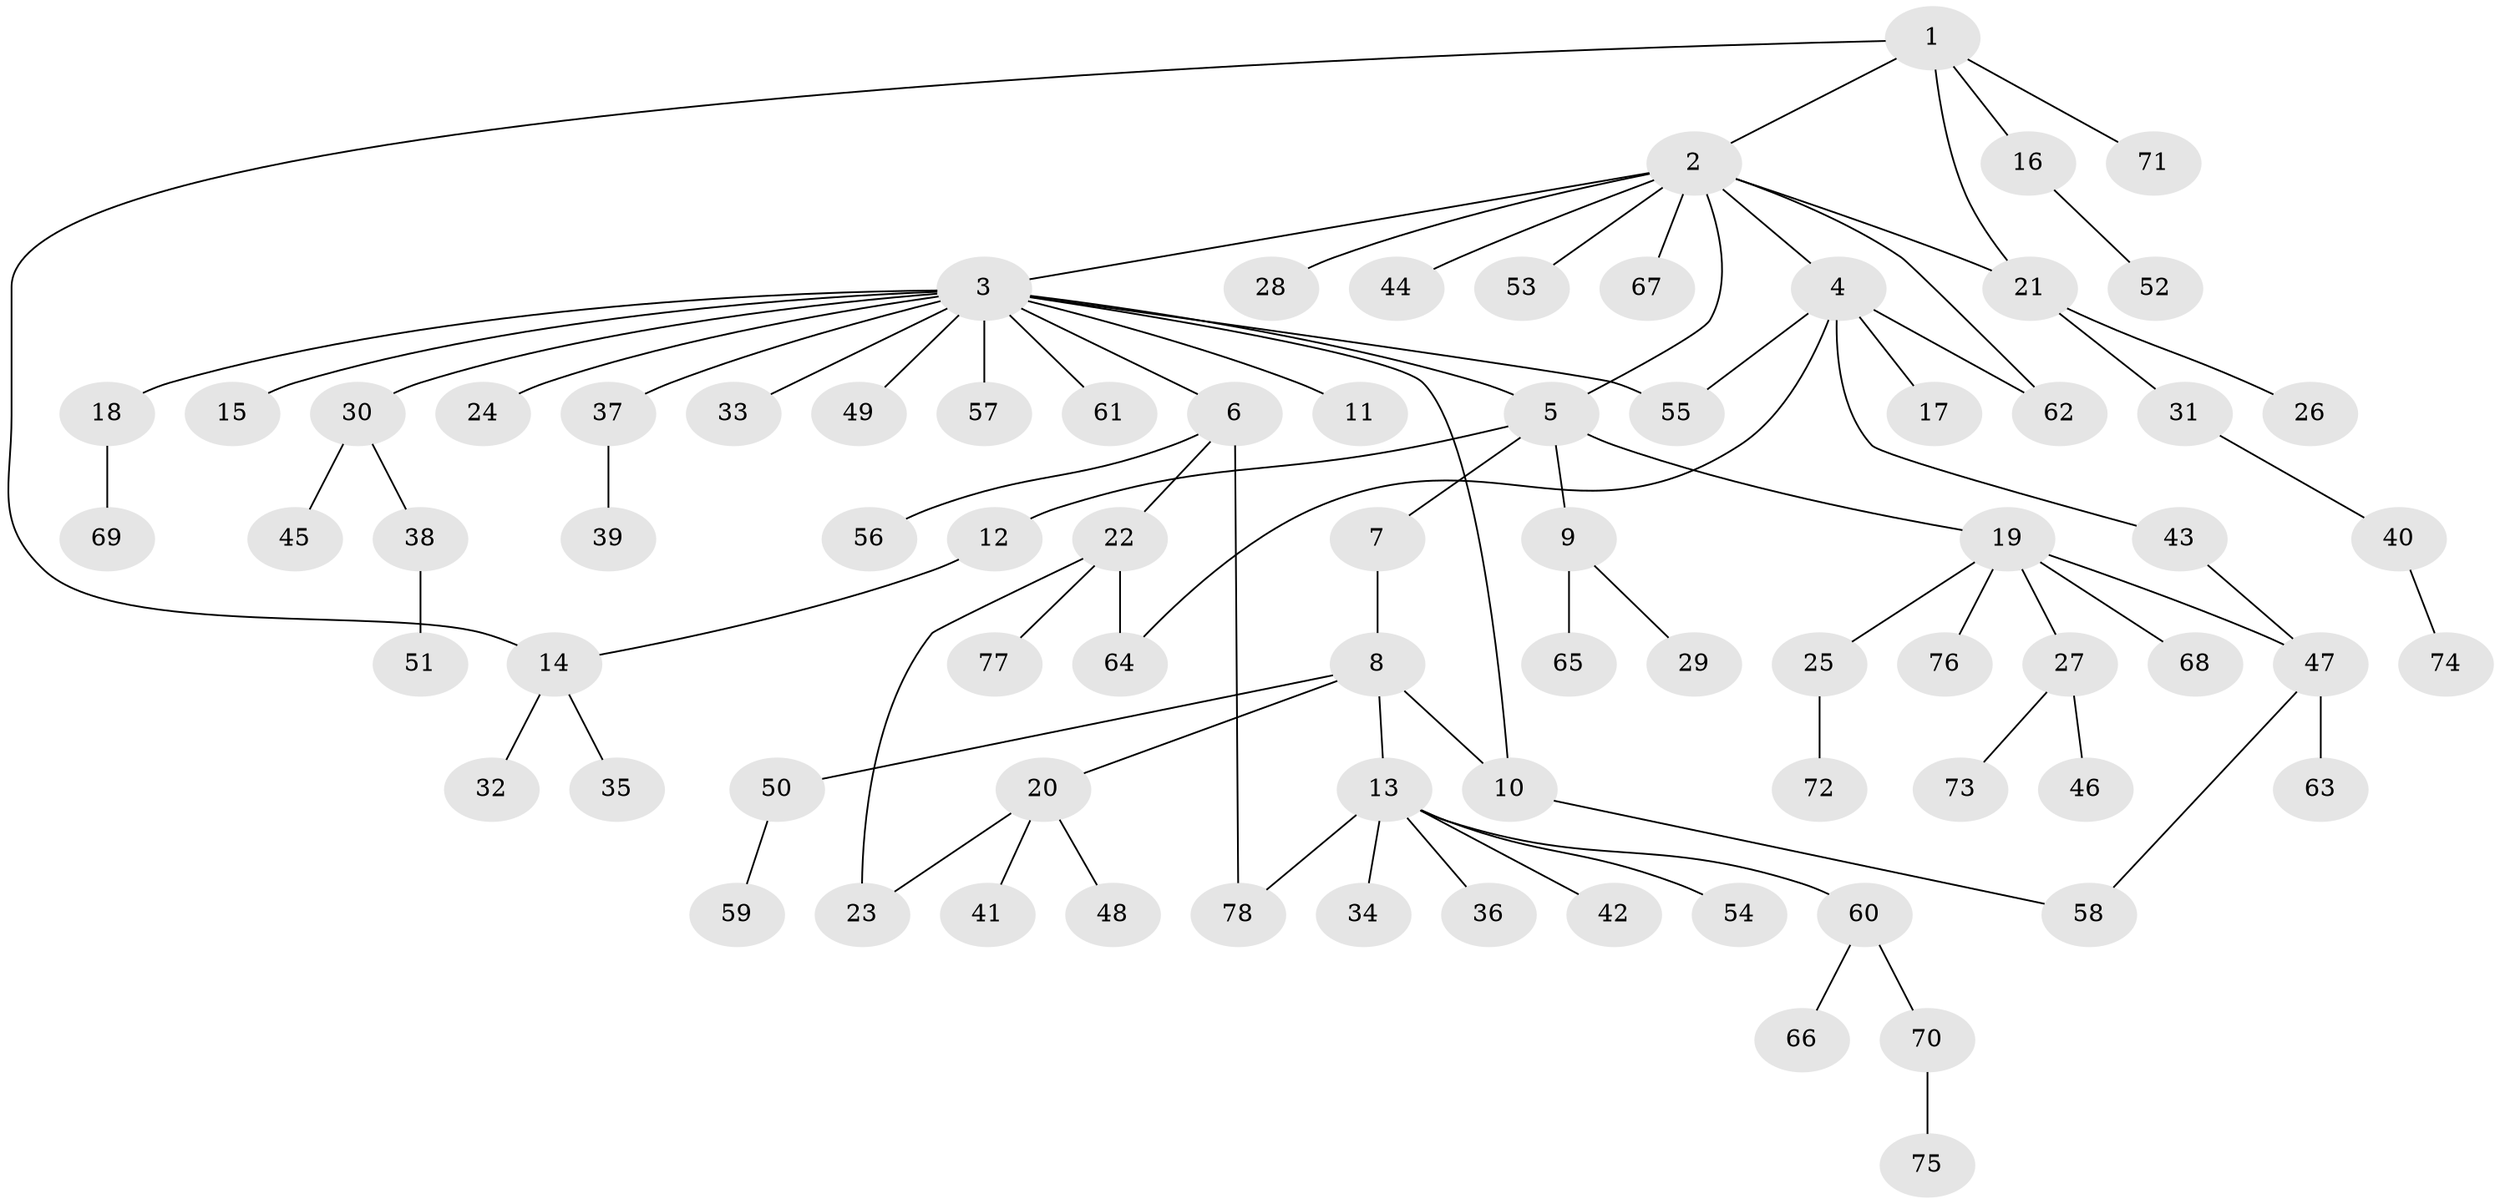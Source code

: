 // Generated by graph-tools (version 1.1) at 2025/35/03/09/25 02:35:39]
// undirected, 78 vertices, 88 edges
graph export_dot {
graph [start="1"]
  node [color=gray90,style=filled];
  1;
  2;
  3;
  4;
  5;
  6;
  7;
  8;
  9;
  10;
  11;
  12;
  13;
  14;
  15;
  16;
  17;
  18;
  19;
  20;
  21;
  22;
  23;
  24;
  25;
  26;
  27;
  28;
  29;
  30;
  31;
  32;
  33;
  34;
  35;
  36;
  37;
  38;
  39;
  40;
  41;
  42;
  43;
  44;
  45;
  46;
  47;
  48;
  49;
  50;
  51;
  52;
  53;
  54;
  55;
  56;
  57;
  58;
  59;
  60;
  61;
  62;
  63;
  64;
  65;
  66;
  67;
  68;
  69;
  70;
  71;
  72;
  73;
  74;
  75;
  76;
  77;
  78;
  1 -- 2;
  1 -- 14;
  1 -- 16;
  1 -- 21;
  1 -- 71;
  2 -- 3;
  2 -- 4;
  2 -- 5;
  2 -- 21;
  2 -- 28;
  2 -- 44;
  2 -- 53;
  2 -- 62;
  2 -- 67;
  3 -- 5;
  3 -- 6;
  3 -- 10;
  3 -- 11;
  3 -- 15;
  3 -- 18;
  3 -- 24;
  3 -- 30;
  3 -- 33;
  3 -- 37;
  3 -- 49;
  3 -- 55;
  3 -- 57;
  3 -- 61;
  4 -- 17;
  4 -- 43;
  4 -- 55;
  4 -- 62;
  4 -- 64;
  5 -- 7;
  5 -- 9;
  5 -- 12;
  5 -- 19;
  6 -- 22;
  6 -- 56;
  6 -- 78;
  7 -- 8;
  8 -- 10;
  8 -- 13;
  8 -- 20;
  8 -- 50;
  9 -- 29;
  9 -- 65;
  10 -- 58;
  12 -- 14;
  13 -- 34;
  13 -- 36;
  13 -- 42;
  13 -- 54;
  13 -- 60;
  13 -- 78;
  14 -- 32;
  14 -- 35;
  16 -- 52;
  18 -- 69;
  19 -- 25;
  19 -- 27;
  19 -- 47;
  19 -- 68;
  19 -- 76;
  20 -- 23;
  20 -- 41;
  20 -- 48;
  21 -- 26;
  21 -- 31;
  22 -- 23;
  22 -- 64;
  22 -- 77;
  25 -- 72;
  27 -- 46;
  27 -- 73;
  30 -- 38;
  30 -- 45;
  31 -- 40;
  37 -- 39;
  38 -- 51;
  40 -- 74;
  43 -- 47;
  47 -- 58;
  47 -- 63;
  50 -- 59;
  60 -- 66;
  60 -- 70;
  70 -- 75;
}
